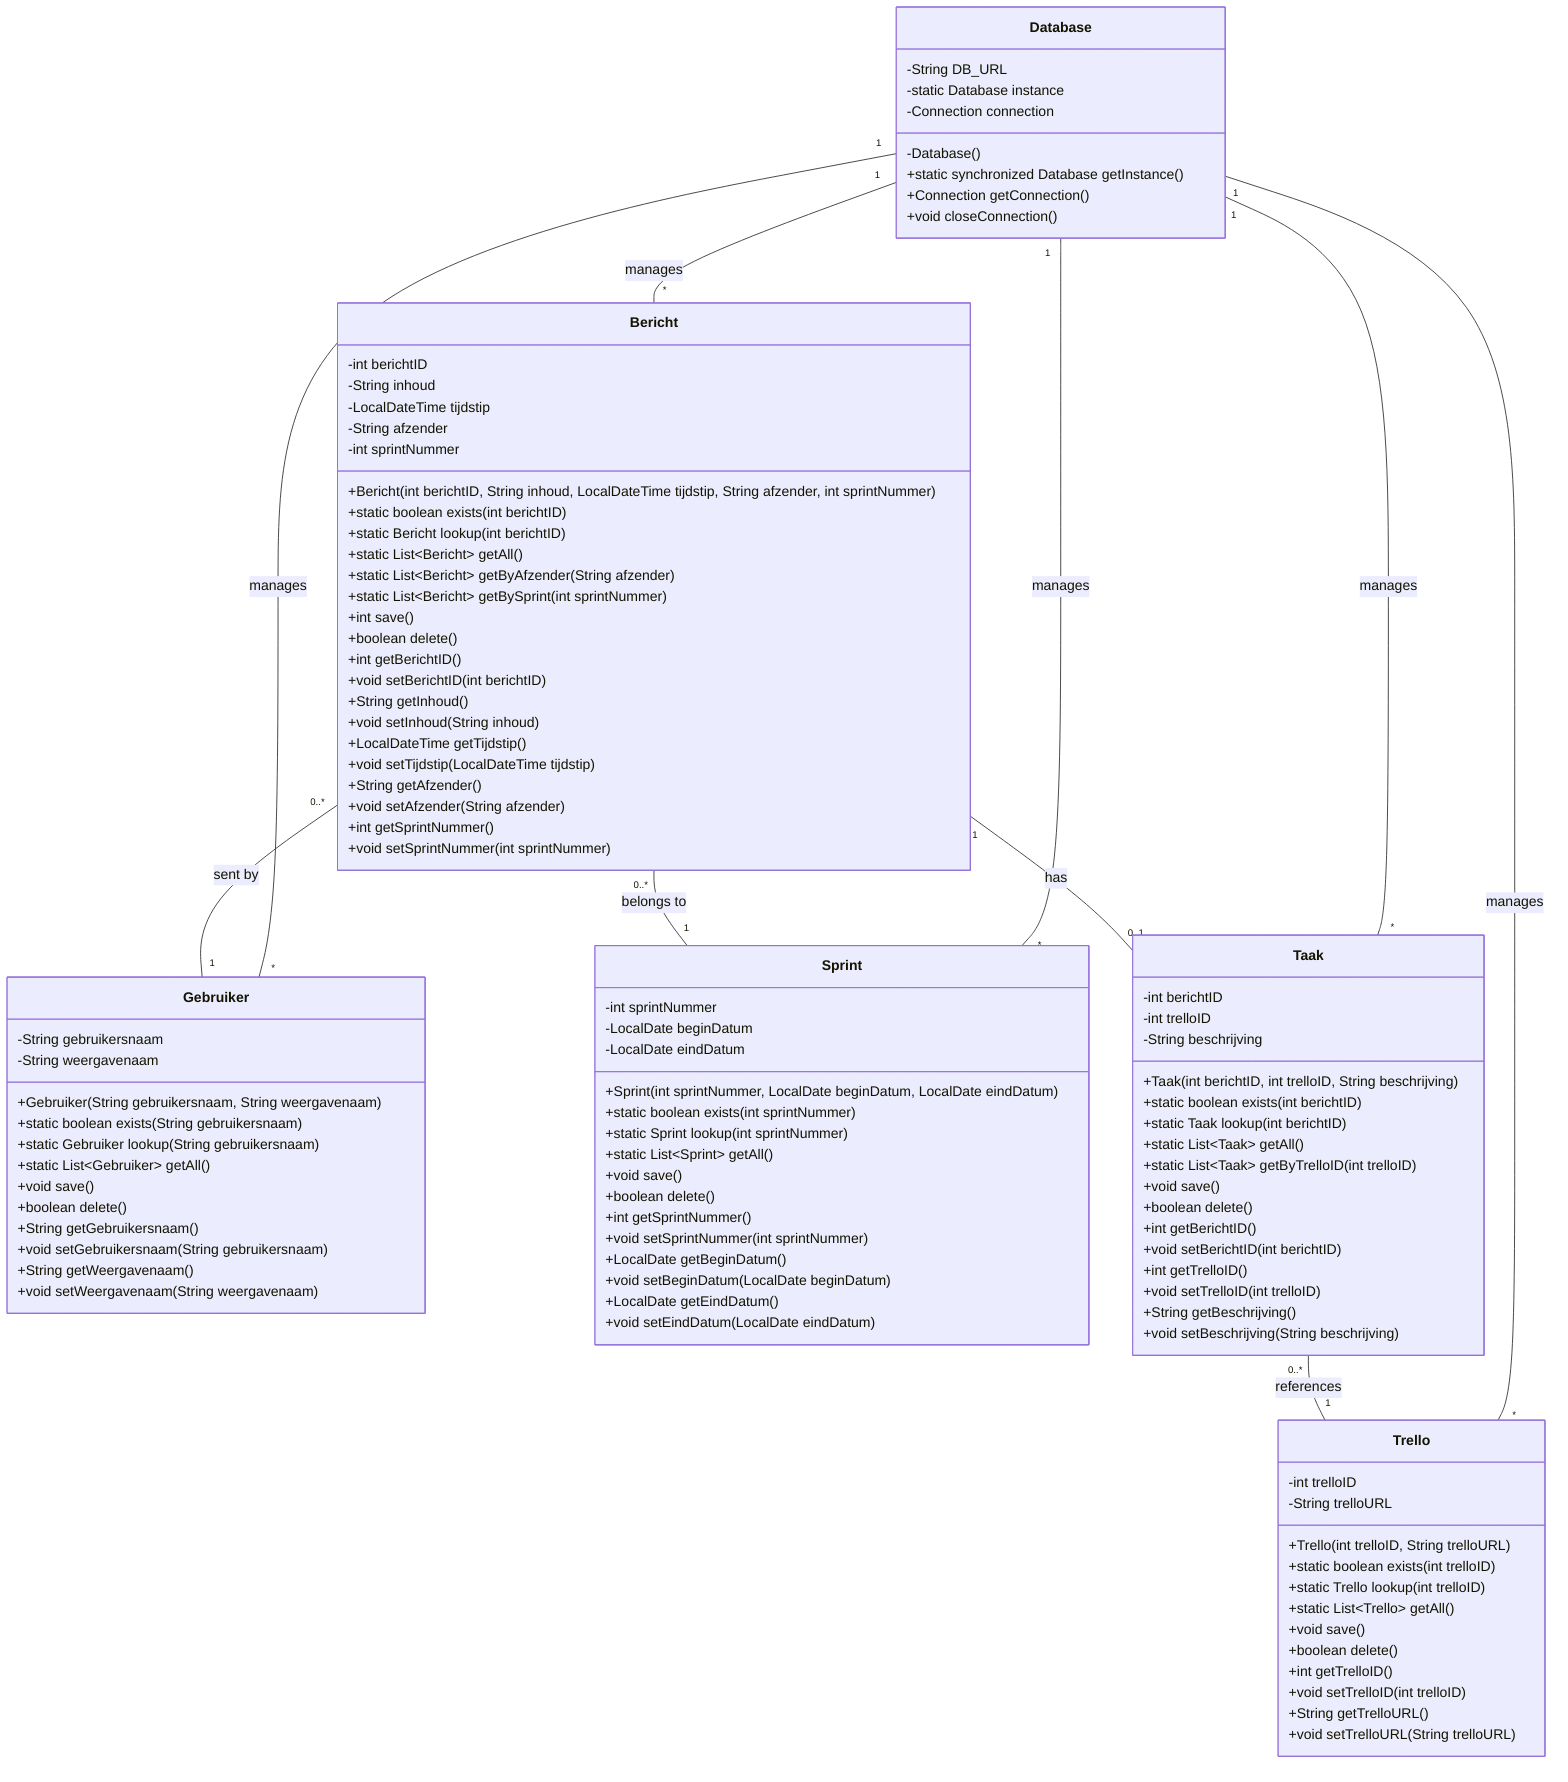 classDiagram
    class Database {
        -String DB_URL
        -static Database instance
        -Connection connection
        -Database()
        +static synchronized Database getInstance()
        +Connection getConnection()
        +void closeConnection()
    }

    class Gebruiker {
        -String gebruikersnaam
        -String weergavenaam
        +Gebruiker(String gebruikersnaam, String weergavenaam)
        +static boolean exists(String gebruikersnaam)
        +static Gebruiker lookup(String gebruikersnaam)
        +static List~Gebruiker~ getAll()
        +void save()
        +boolean delete()
        +String getGebruikersnaam()
        +void setGebruikersnaam(String gebruikersnaam)
        +String getWeergavenaam()
        +void setWeergavenaam(String weergavenaam)
    }

    class Bericht {
        -int berichtID
        -String inhoud
        -LocalDateTime tijdstip
        -String afzender
        -int sprintNummer
        +Bericht(int berichtID, String inhoud, LocalDateTime tijdstip, String afzender, int sprintNummer)
        +static boolean exists(int berichtID)
        +static Bericht lookup(int berichtID)
        +static List~Bericht~ getAll()
        +static List~Bericht~ getByAfzender(String afzender)
        +static List~Bericht~ getBySprint(int sprintNummer)
        +int save()
        +boolean delete()
        +int getBerichtID()
        +void setBerichtID(int berichtID)
        +String getInhoud()
        +void setInhoud(String inhoud)
        +LocalDateTime getTijdstip()
        +void setTijdstip(LocalDateTime tijdstip)
        +String getAfzender()
        +void setAfzender(String afzender)
        +int getSprintNummer()
        +void setSprintNummer(int sprintNummer)
    }

    class Sprint {
        -int sprintNummer
        -LocalDate beginDatum
        -LocalDate eindDatum
        +Sprint(int sprintNummer, LocalDate beginDatum, LocalDate eindDatum)
        +static boolean exists(int sprintNummer)
        +static Sprint lookup(int sprintNummer)
        +static List~Sprint~ getAll()
        +void save()
        +boolean delete()
        +int getSprintNummer()
        +void setSprintNummer(int sprintNummer)
        +LocalDate getBeginDatum()
        +void setBeginDatum(LocalDate beginDatum)
        +LocalDate getEindDatum()
        +void setEindDatum(LocalDate eindDatum)
    }

    class Taak {
        -int berichtID
        -int trelloID
        -String beschrijving
        +Taak(int berichtID, int trelloID, String beschrijving)
        +static boolean exists(int berichtID)
        +static Taak lookup(int berichtID)
        +static List~Taak~ getAll()
        +static List~Taak~ getByTrelloID(int trelloID)
        +void save()
        +boolean delete()
        +int getBerichtID()
        +void setBerichtID(int berichtID)
        +int getTrelloID()
        +void setTrelloID(int trelloID)
        +String getBeschrijving()
        +void setBeschrijving(String beschrijving)
    }

    class Trello {
        -int trelloID
        -String trelloURL
        +Trello(int trelloID, String trelloURL)
        +static boolean exists(int trelloID)
        +static Trello lookup(int trelloID)
        +static List~Trello~ getAll()
        +void save()
        +boolean delete()
        +int getTrelloID()
        +void setTrelloID(int trelloID)
        +String getTrelloURL()
        +void setTrelloURL(String trelloURL)
    }

    %% Relationships
    Bericht "1" -- "0..1" Taak : has
    Taak "0..*" -- "1" Trello : references
    Bericht "0..*" -- "1" Sprint : belongs to
    Bericht "0..*" -- "1" Gebruiker : sent by
    Database "1" -- "*" Bericht : manages
    Database "1" -- "*" Gebruiker : manages
    Database "1" -- "*" Sprint : manages
    Database "1" -- "*" Taak : manages
    Database "1" -- "*" Trello : manages